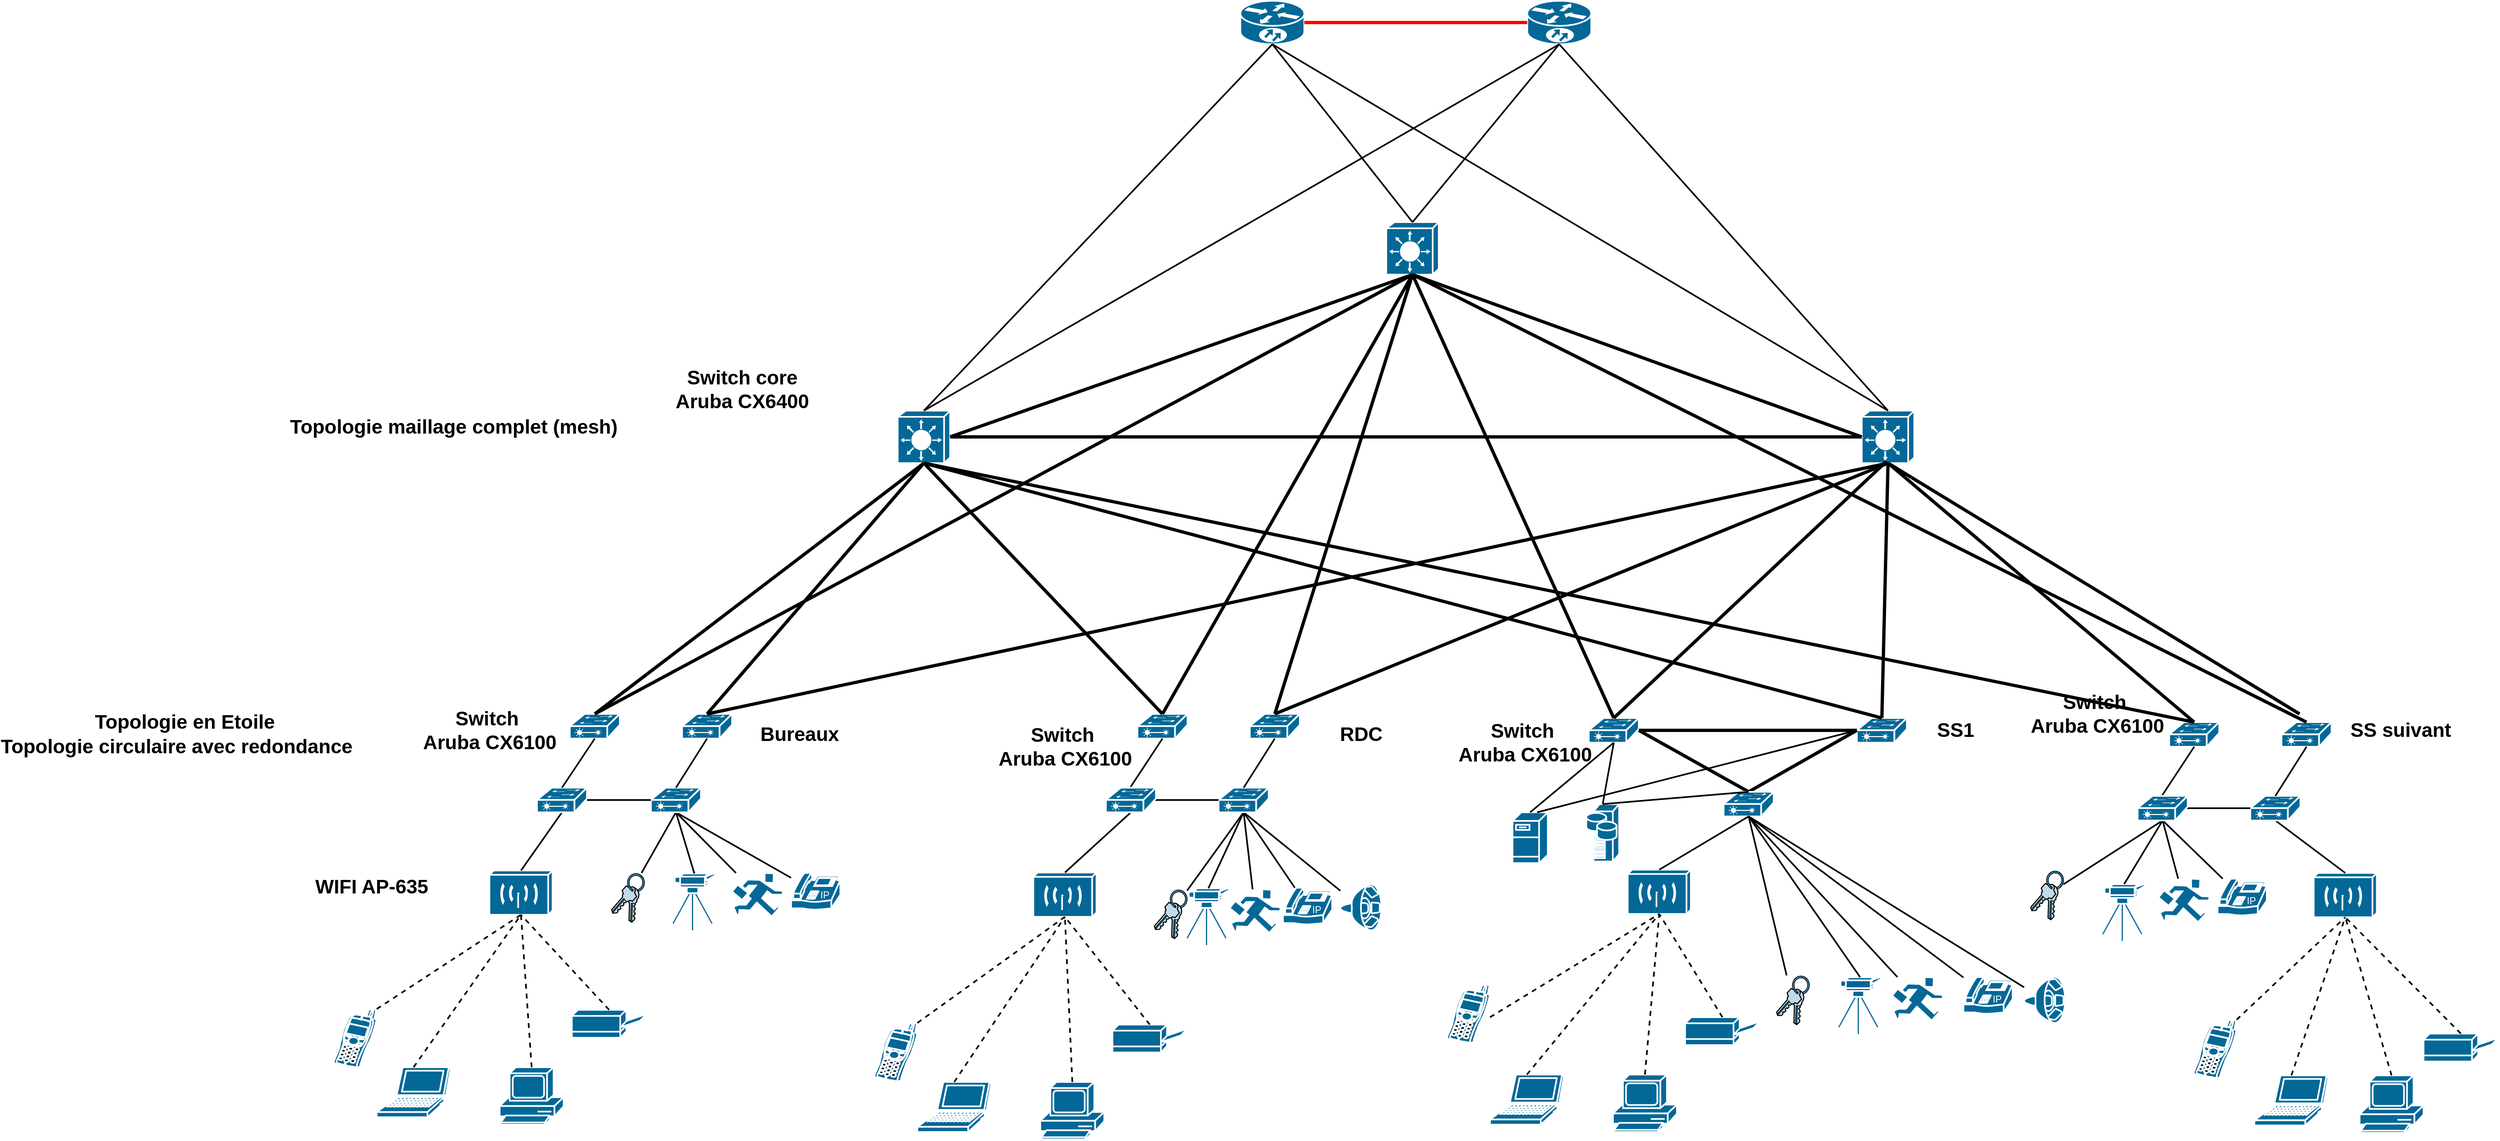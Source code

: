 <mxfile version="25.0.1">
  <diagram id="6a731a19-8d31-9384-78a2-239565b7b9f0" name="Page-1">
    <mxGraphModel dx="5751" dy="3426" grid="1" gridSize="10" guides="1" tooltips="1" connect="1" arrows="1" fold="1" page="1" pageScale="1" pageWidth="827" pageHeight="1169" background="none" math="0" shadow="0">
      <root>
        <mxCell id="0" />
        <mxCell id="1" parent="0" />
        <mxCell id="pil24o_KCS0P44eXvA0W-2595" value="" style="shape=mxgraph.cisco.routers.10700;sketch=0;html=1;pointerEvents=1;dashed=0;fillColor=#036897;strokeColor=#ffffff;strokeWidth=2;verticalLabelPosition=bottom;verticalAlign=top;align=center;outlineConnect=0;" parent="1" vertex="1">
          <mxGeometry x="568" y="-280" width="78" height="53" as="geometry" />
        </mxCell>
        <mxCell id="pil24o_KCS0P44eXvA0W-2596" value="" style="shape=mxgraph.cisco.switches.layer_3_switch;sketch=0;html=1;pointerEvents=1;dashed=0;fillColor=#036897;strokeColor=#ffffff;strokeWidth=2;verticalLabelPosition=bottom;verticalAlign=top;align=center;outlineConnect=0;" parent="1" vertex="1">
          <mxGeometry x="150" y="220" width="64" height="64" as="geometry" />
        </mxCell>
        <mxCell id="pil24o_KCS0P44eXvA0W-2597" value="" style="shape=mxgraph.cisco.switches.layer_3_switch;sketch=0;html=1;pointerEvents=1;dashed=0;fillColor=#036897;strokeColor=#ffffff;strokeWidth=2;verticalLabelPosition=bottom;verticalAlign=top;align=center;outlineConnect=0;" parent="1" vertex="1">
          <mxGeometry x="746" y="-10" width="64" height="64" as="geometry" />
        </mxCell>
        <mxCell id="pil24o_KCS0P44eXvA0W-2598" value="" style="shape=mxgraph.cisco.switches.layer_3_switch;sketch=0;html=1;pointerEvents=1;dashed=0;fillColor=#036897;strokeColor=#ffffff;strokeWidth=2;verticalLabelPosition=bottom;verticalAlign=top;align=center;outlineConnect=0;" parent="1" vertex="1">
          <mxGeometry x="1326" y="220" width="64" height="64" as="geometry" />
        </mxCell>
        <mxCell id="pil24o_KCS0P44eXvA0W-2601" value="" style="shape=mxgraph.cisco.routers.10700;sketch=0;html=1;pointerEvents=1;dashed=0;fillColor=#036897;strokeColor=#ffffff;strokeWidth=2;verticalLabelPosition=bottom;verticalAlign=top;align=center;outlineConnect=0;" parent="1" vertex="1">
          <mxGeometry x="918" y="-280" width="78" height="53" as="geometry" />
        </mxCell>
        <mxCell id="pil24o_KCS0P44eXvA0W-2602" value="" style="endArrow=none;html=1;rounded=0;entryX=0;entryY=0.5;entryDx=0;entryDy=0;entryPerimeter=0;exitX=1;exitY=0.5;exitDx=0;exitDy=0;exitPerimeter=0;strokeColor=#ff0000;strokeWidth=4;" parent="1" source="pil24o_KCS0P44eXvA0W-2595" target="pil24o_KCS0P44eXvA0W-2601" edge="1">
          <mxGeometry width="50" height="50" relative="1" as="geometry">
            <mxPoint x="778" y="440" as="sourcePoint" />
            <mxPoint x="828" y="390" as="targetPoint" />
            <Array as="points" />
          </mxGeometry>
        </mxCell>
        <mxCell id="pil24o_KCS0P44eXvA0W-2621" value="" style="shape=mxgraph.cisco.switches.layer_2_remote_switch;sketch=0;html=1;pointerEvents=1;dashed=0;fillColor=#036897;strokeColor=#ffffff;strokeWidth=2;verticalLabelPosition=bottom;verticalAlign=top;align=center;outlineConnect=0;" parent="1" vertex="1">
          <mxGeometry x="-250" y="590" width="61" height="30" as="geometry" />
        </mxCell>
        <mxCell id="pil24o_KCS0P44eXvA0W-2626" value="" style="shape=mxgraph.cisco.wireless.wireless_transport;sketch=0;html=1;pointerEvents=1;dashed=0;fillColor=#036897;strokeColor=#ffffff;strokeWidth=2;verticalLabelPosition=bottom;verticalAlign=top;align=center;outlineConnect=0;" parent="1" vertex="1">
          <mxGeometry x="-348" y="781" width="77" height="54" as="geometry" />
        </mxCell>
        <mxCell id="pil24o_KCS0P44eXvA0W-2628" value="" style="shape=mxgraph.cisco.computers_and_peripherals.printer;sketch=0;html=1;pointerEvents=1;dashed=0;fillColor=#036897;strokeColor=#ffffff;strokeWidth=2;verticalLabelPosition=bottom;verticalAlign=top;align=center;outlineConnect=0;" parent="1" vertex="1">
          <mxGeometry x="-247.5" y="951" width="91" height="34" as="geometry" />
        </mxCell>
        <mxCell id="pil24o_KCS0P44eXvA0W-2629" value="" style="shape=mxgraph.cisco.computers_and_peripherals.pc;sketch=0;html=1;pointerEvents=1;dashed=0;fillColor=#036897;strokeColor=#ffffff;strokeWidth=2;verticalLabelPosition=bottom;verticalAlign=top;align=center;outlineConnect=0;" parent="1" vertex="1">
          <mxGeometry x="-335.5" y="1021" width="78" height="70" as="geometry" />
        </mxCell>
        <mxCell id="pil24o_KCS0P44eXvA0W-2630" value="" style="shape=mxgraph.cisco.computers_and_peripherals.laptop;sketch=0;html=1;pointerEvents=1;dashed=0;fillColor=#036897;strokeColor=#ffffff;strokeWidth=2;verticalLabelPosition=bottom;verticalAlign=top;align=center;outlineConnect=0;" parent="1" vertex="1">
          <mxGeometry x="-485.5" y="1021" width="90" height="61" as="geometry" />
        </mxCell>
        <mxCell id="pil24o_KCS0P44eXvA0W-2631" value="" style="shape=mxgraph.cisco.computers_and_peripherals.video_camera;sketch=0;html=1;pointerEvents=1;dashed=0;fillColor=#036897;strokeColor=#ffffff;strokeWidth=2;verticalLabelPosition=bottom;verticalAlign=top;align=center;outlineConnect=0;" parent="1" vertex="1">
          <mxGeometry x="-124" y="784" width="52" height="70" as="geometry" />
        </mxCell>
        <mxCell id="pil24o_KCS0P44eXvA0W-2648" value="" style="endArrow=none;html=1;rounded=0;entryX=0.5;entryY=1;entryDx=0;entryDy=0;entryPerimeter=0;exitX=0.5;exitY=0;exitDx=0;exitDy=0;exitPerimeter=0;strokeWidth=2;" parent="1" source="pil24o_KCS0P44eXvA0W-2596" target="pil24o_KCS0P44eXvA0W-2595" edge="1">
          <mxGeometry width="50" height="50" relative="1" as="geometry">
            <mxPoint x="150" y="170.0" as="sourcePoint" />
            <mxPoint x="658" as="targetPoint" />
            <Array as="points" />
          </mxGeometry>
        </mxCell>
        <mxCell id="pil24o_KCS0P44eXvA0W-2649" value="" style="endArrow=none;html=1;rounded=0;entryX=0.5;entryY=1;entryDx=0;entryDy=0;entryPerimeter=0;exitX=0.5;exitY=0;exitDx=0;exitDy=0;exitPerimeter=0;strokeWidth=2;" parent="1" source="pil24o_KCS0P44eXvA0W-2596" target="pil24o_KCS0P44eXvA0W-2601" edge="1">
          <mxGeometry width="50" height="50" relative="1" as="geometry">
            <mxPoint x="150" y="170.0" as="sourcePoint" />
            <mxPoint x="617" y="-217" as="targetPoint" />
            <Array as="points" />
          </mxGeometry>
        </mxCell>
        <mxCell id="pil24o_KCS0P44eXvA0W-2650" value="" style="endArrow=none;html=1;rounded=0;exitX=0.5;exitY=0;exitDx=0;exitDy=0;exitPerimeter=0;entryX=0.5;entryY=1;entryDx=0;entryDy=0;entryPerimeter=0;strokeWidth=2;" parent="1" source="pil24o_KCS0P44eXvA0W-2597" target="pil24o_KCS0P44eXvA0W-2601" edge="1">
          <mxGeometry width="50" height="50" relative="1" as="geometry">
            <mxPoint x="156" y="180" as="sourcePoint" />
            <mxPoint x="958" y="-230" as="targetPoint" />
            <Array as="points" />
          </mxGeometry>
        </mxCell>
        <mxCell id="pil24o_KCS0P44eXvA0W-2652" value="" style="endArrow=none;html=1;rounded=0;exitX=0.5;exitY=0;exitDx=0;exitDy=0;exitPerimeter=0;entryX=0.5;entryY=1;entryDx=0;entryDy=0;entryPerimeter=0;strokeWidth=2;" parent="1" source="pil24o_KCS0P44eXvA0W-2598" target="pil24o_KCS0P44eXvA0W-2601" edge="1">
          <mxGeometry width="50" height="50" relative="1" as="geometry">
            <mxPoint x="590" y="190" as="sourcePoint" />
            <mxPoint x="958" y="-220" as="targetPoint" />
            <Array as="points" />
          </mxGeometry>
        </mxCell>
        <mxCell id="pil24o_KCS0P44eXvA0W-2653" value="" style="endArrow=none;html=1;rounded=0;exitX=0.5;exitY=0;exitDx=0;exitDy=0;exitPerimeter=0;entryX=0.5;entryY=1;entryDx=0;entryDy=0;entryPerimeter=0;strokeWidth=2;" parent="1" source="pil24o_KCS0P44eXvA0W-2598" target="pil24o_KCS0P44eXvA0W-2595" edge="1">
          <mxGeometry width="50" height="50" relative="1" as="geometry">
            <mxPoint x="1000" y="180" as="sourcePoint" />
            <mxPoint x="608" y="-220" as="targetPoint" />
            <Array as="points" />
          </mxGeometry>
        </mxCell>
        <mxCell id="pil24o_KCS0P44eXvA0W-2654" value="" style="endArrow=none;html=1;rounded=0;exitX=0.5;exitY=0;exitDx=0;exitDy=0;exitPerimeter=0;entryX=0.5;entryY=1;entryDx=0;entryDy=0;entryPerimeter=0;strokeWidth=2;" parent="1" source="pil24o_KCS0P44eXvA0W-2597" target="pil24o_KCS0P44eXvA0W-2595" edge="1">
          <mxGeometry width="50" height="50" relative="1" as="geometry">
            <mxPoint x="1010" y="190" as="sourcePoint" />
            <mxPoint x="977" y="-207" as="targetPoint" />
            <Array as="points" />
          </mxGeometry>
        </mxCell>
        <mxCell id="pil24o_KCS0P44eXvA0W-2661" value="" style="endArrow=none;html=1;rounded=0;exitX=0.5;exitY=0;exitDx=0;exitDy=0;exitPerimeter=0;entryX=0.5;entryY=1;entryDx=0;entryDy=0;entryPerimeter=0;strokeWidth=2;" parent="1" source="pil24o_KCS0P44eXvA0W-2626" target="O6iX2pjBHpTCr3E7OH9u-1" edge="1">
          <mxGeometry width="50" height="50" relative="1" as="geometry">
            <mxPoint x="448" y="860" as="sourcePoint" />
            <mxPoint x="498" y="810" as="targetPoint" />
          </mxGeometry>
        </mxCell>
        <mxCell id="pil24o_KCS0P44eXvA0W-2662" value="" style="endArrow=none;html=1;rounded=0;entryX=0.5;entryY=1;entryDx=0;entryDy=0;entryPerimeter=0;exitX=1;exitY=0;exitDx=0;exitDy=0;exitPerimeter=0;dashed=1;strokeWidth=2;" parent="1" source="pil24o_KCS0P44eXvA0W-2664" target="pil24o_KCS0P44eXvA0W-2626" edge="1">
          <mxGeometry width="50" height="50" relative="1" as="geometry">
            <mxPoint x="-536" y="1084.306" as="sourcePoint" />
            <mxPoint x="662" y="760" as="targetPoint" />
          </mxGeometry>
        </mxCell>
        <mxCell id="pil24o_KCS0P44eXvA0W-2663" value="" style="endArrow=none;html=1;rounded=0;entryX=0.5;entryY=1;entryDx=0;entryDy=0;entryPerimeter=0;exitX=0.5;exitY=0;exitDx=0;exitDy=0;exitPerimeter=0;dashed=1;strokeWidth=2;" parent="1" source="pil24o_KCS0P44eXvA0W-2630" target="pil24o_KCS0P44eXvA0W-2626" edge="1">
          <mxGeometry width="50" height="50" relative="1" as="geometry">
            <mxPoint x="-358" y="1050" as="sourcePoint" />
            <mxPoint x="-308" y="1000" as="targetPoint" />
          </mxGeometry>
        </mxCell>
        <mxCell id="pil24o_KCS0P44eXvA0W-2664" value="" style="shape=mxgraph.cisco.modems_and_phones.cell_phone;sketch=0;html=1;pointerEvents=1;dashed=0;fillColor=#036897;strokeColor=#ffffff;strokeWidth=2;verticalLabelPosition=bottom;verticalAlign=top;align=center;outlineConnect=0;" parent="1" vertex="1">
          <mxGeometry x="-539.5" y="950" width="54" height="72" as="geometry" />
        </mxCell>
        <mxCell id="pil24o_KCS0P44eXvA0W-2665" value="" style="endArrow=none;html=1;rounded=0;entryX=0.5;entryY=1;entryDx=0;entryDy=0;entryPerimeter=0;exitX=0.5;exitY=0;exitDx=0;exitDy=0;exitPerimeter=0;dashed=1;strokeWidth=2;" parent="1" source="pil24o_KCS0P44eXvA0W-2629" target="pil24o_KCS0P44eXvA0W-2626" edge="1">
          <mxGeometry width="50" height="50" relative="1" as="geometry">
            <mxPoint x="-433" y="1029" as="sourcePoint" />
            <mxPoint x="-299" y="854" as="targetPoint" />
          </mxGeometry>
        </mxCell>
        <mxCell id="pil24o_KCS0P44eXvA0W-2666" value="" style="endArrow=none;html=1;rounded=0;exitX=0.5;exitY=0;exitDx=0;exitDy=0;exitPerimeter=0;entryX=0.5;entryY=1;entryDx=0;entryDy=0;entryPerimeter=0;dashed=1;strokeWidth=2;" parent="1" source="pil24o_KCS0P44eXvA0W-2628" target="pil24o_KCS0P44eXvA0W-2626" edge="1">
          <mxGeometry width="50" height="50" relative="1" as="geometry">
            <mxPoint x="-423" y="1039" as="sourcePoint" />
            <mxPoint x="-308" y="850" as="targetPoint" />
          </mxGeometry>
        </mxCell>
        <mxCell id="pil24o_KCS0P44eXvA0W-2667" value="" style="endArrow=none;html=1;rounded=0;exitX=0.5;exitY=0.01;exitDx=0;exitDy=0;exitPerimeter=0;entryX=0.5;entryY=1;entryDx=0;entryDy=0;entryPerimeter=0;strokeWidth=2;" parent="1" source="pil24o_KCS0P44eXvA0W-2631" target="O6iX2pjBHpTCr3E7OH9u-4" edge="1">
          <mxGeometry width="50" height="50" relative="1" as="geometry">
            <mxPoint x="-299" y="800" as="sourcePoint" />
            <mxPoint x="-162" y="630" as="targetPoint" />
          </mxGeometry>
        </mxCell>
        <mxCell id="pil24o_KCS0P44eXvA0W-2668" value="" style="shape=mxgraph.cisco.misc.keys;sketch=0;html=1;pointerEvents=1;dashed=0;fillColor=#036897;strokeColor=#ffffff;strokeWidth=2;verticalLabelPosition=bottom;verticalAlign=top;align=center;outlineConnect=0;" parent="1" vertex="1">
          <mxGeometry x="-200" y="784" width="41" height="60" as="geometry" />
        </mxCell>
        <mxCell id="pil24o_KCS0P44eXvA0W-2669" value="" style="shape=mxgraph.cisco.misc.telecommuter_icon;sketch=0;html=1;pointerEvents=1;dashed=0;fillColor=#036897;strokeColor=#ffffff;strokeWidth=2;verticalLabelPosition=bottom;verticalAlign=top;align=center;outlineConnect=0;" parent="1" vertex="1">
          <mxGeometry x="-52" y="784" width="62" height="53" as="geometry" />
        </mxCell>
        <mxCell id="pil24o_KCS0P44eXvA0W-2670" value="" style="endArrow=none;html=1;rounded=0;entryX=0.5;entryY=1;entryDx=0;entryDy=0;entryPerimeter=0;strokeWidth=2;" parent="1" source="pil24o_KCS0P44eXvA0W-2668" target="O6iX2pjBHpTCr3E7OH9u-4" edge="1">
          <mxGeometry width="50" height="50" relative="1" as="geometry">
            <mxPoint x="-299" y="800" as="sourcePoint" />
            <mxPoint x="-152" y="630" as="targetPoint" />
          </mxGeometry>
        </mxCell>
        <mxCell id="pil24o_KCS0P44eXvA0W-2671" value="" style="endArrow=none;html=1;rounded=0;exitX=0.5;exitY=1;exitDx=0;exitDy=0;exitPerimeter=0;strokeWidth=2;" parent="1" source="O6iX2pjBHpTCr3E7OH9u-4" target="pil24o_KCS0P44eXvA0W-2669" edge="1">
          <mxGeometry width="50" height="50" relative="1" as="geometry">
            <mxPoint x="-289" y="810" as="sourcePoint" />
            <mxPoint x="38" y="770" as="targetPoint" />
          </mxGeometry>
        </mxCell>
        <mxCell id="pil24o_KCS0P44eXvA0W-2674" value="" style="endArrow=none;html=1;rounded=0;exitX=1;exitY=0.5;exitDx=0;exitDy=0;exitPerimeter=0;fillColor=#f8cecc;strokeColor=#000000;strokeWidth=4;entryX=0.5;entryY=1;entryDx=0;entryDy=0;entryPerimeter=0;" parent="1" source="pil24o_KCS0P44eXvA0W-2596" target="pil24o_KCS0P44eXvA0W-2597" edge="1">
          <mxGeometry width="50" height="50" relative="1" as="geometry">
            <mxPoint x="-132" y="520" as="sourcePoint" />
            <mxPoint x="604" y="174" as="targetPoint" />
          </mxGeometry>
        </mxCell>
        <mxCell id="pil24o_KCS0P44eXvA0W-2677" value="" style="endArrow=none;html=1;rounded=0;entryX=0.5;entryY=1;entryDx=0;entryDy=0;entryPerimeter=0;exitX=0;exitY=0.5;exitDx=0;exitDy=0;exitPerimeter=0;strokeColor=#000000;strokeWidth=4;" parent="1" source="pil24o_KCS0P44eXvA0W-2598" target="pil24o_KCS0P44eXvA0W-2597" edge="1">
          <mxGeometry width="50" height="50" relative="1" as="geometry">
            <mxPoint x="-102" y="550" as="sourcePoint" />
            <mxPoint x="634" y="204" as="targetPoint" />
          </mxGeometry>
        </mxCell>
        <mxCell id="pil24o_KCS0P44eXvA0W-2723" value="" style="shape=mxgraph.cisco.modems_and_phones.ip_phone;sketch=0;html=1;pointerEvents=1;dashed=0;fillColor=#036897;strokeColor=#ffffff;strokeWidth=2;verticalLabelPosition=bottom;verticalAlign=top;align=center;outlineConnect=0;" parent="1" vertex="1">
          <mxGeometry x="20" y="784" width="60" height="46" as="geometry" />
        </mxCell>
        <mxCell id="pil24o_KCS0P44eXvA0W-2724" value="" style="endArrow=none;html=1;rounded=0;entryX=0.5;entryY=1;entryDx=0;entryDy=0;entryPerimeter=0;strokeWidth=2;" parent="1" source="pil24o_KCS0P44eXvA0W-2723" target="O6iX2pjBHpTCr3E7OH9u-4" edge="1">
          <mxGeometry width="50" height="50" relative="1" as="geometry">
            <mxPoint x="-165" y="794" as="sourcePoint" />
            <mxPoint x="-144" y="640" as="targetPoint" />
          </mxGeometry>
        </mxCell>
        <mxCell id="pil24o_KCS0P44eXvA0W-2727" value="" style="shape=mxgraph.cisco.wireless.wireless_transport;sketch=0;html=1;pointerEvents=1;dashed=0;fillColor=#036897;strokeColor=#ffffff;strokeWidth=2;verticalLabelPosition=bottom;verticalAlign=top;align=center;outlineConnect=0;" parent="1" vertex="1">
          <mxGeometry x="315.5" y="783.5" width="77" height="54" as="geometry" />
        </mxCell>
        <mxCell id="pil24o_KCS0P44eXvA0W-2728" value="" style="shape=mxgraph.cisco.computers_and_peripherals.printer;sketch=0;html=1;pointerEvents=1;dashed=0;fillColor=#036897;strokeColor=#ffffff;strokeWidth=2;verticalLabelPosition=bottom;verticalAlign=top;align=center;outlineConnect=0;" parent="1" vertex="1">
          <mxGeometry x="412" y="969" width="91" height="34" as="geometry" />
        </mxCell>
        <mxCell id="pil24o_KCS0P44eXvA0W-2729" value="" style="shape=mxgraph.cisco.computers_and_peripherals.pc;sketch=0;html=1;pointerEvents=1;dashed=0;fillColor=#036897;strokeColor=#ffffff;strokeWidth=2;verticalLabelPosition=bottom;verticalAlign=top;align=center;outlineConnect=0;" parent="1" vertex="1">
          <mxGeometry x="324" y="1039" width="78" height="70" as="geometry" />
        </mxCell>
        <mxCell id="pil24o_KCS0P44eXvA0W-2730" value="" style="shape=mxgraph.cisco.computers_and_peripherals.laptop;sketch=0;html=1;pointerEvents=1;dashed=0;fillColor=#036897;strokeColor=#ffffff;strokeWidth=2;verticalLabelPosition=bottom;verticalAlign=top;align=center;outlineConnect=0;" parent="1" vertex="1">
          <mxGeometry x="174" y="1039" width="90" height="61" as="geometry" />
        </mxCell>
        <mxCell id="pil24o_KCS0P44eXvA0W-2731" value="" style="shape=mxgraph.cisco.computers_and_peripherals.video_camera;sketch=0;html=1;pointerEvents=1;dashed=0;fillColor=#036897;strokeColor=#ffffff;strokeWidth=2;verticalLabelPosition=bottom;verticalAlign=top;align=center;outlineConnect=0;" parent="1" vertex="1">
          <mxGeometry x="503" y="802" width="52" height="70" as="geometry" />
        </mxCell>
        <mxCell id="pil24o_KCS0P44eXvA0W-2732" value="" style="endArrow=none;html=1;rounded=0;exitX=0.5;exitY=0;exitDx=0;exitDy=0;exitPerimeter=0;entryX=0.5;entryY=1;entryDx=0;entryDy=0;entryPerimeter=0;strokeWidth=2;" parent="1" source="pil24o_KCS0P44eXvA0W-2727" target="O6iX2pjBHpTCr3E7OH9u-17" edge="1">
          <mxGeometry width="50" height="50" relative="1" as="geometry">
            <mxPoint x="1110" y="880" as="sourcePoint" />
            <mxPoint x="520.5" y="650" as="targetPoint" />
          </mxGeometry>
        </mxCell>
        <mxCell id="pil24o_KCS0P44eXvA0W-2733" value="" style="endArrow=none;html=1;rounded=0;entryX=0.5;entryY=1;entryDx=0;entryDy=0;entryPerimeter=0;exitX=1;exitY=0;exitDx=0;exitDy=0;exitPerimeter=0;dashed=1;strokeWidth=2;" parent="1" source="pil24o_KCS0P44eXvA0W-2735" target="pil24o_KCS0P44eXvA0W-2727" edge="1">
          <mxGeometry width="50" height="50" relative="1" as="geometry">
            <mxPoint x="126" y="1104.306" as="sourcePoint" />
            <mxPoint x="1324" y="780" as="targetPoint" />
          </mxGeometry>
        </mxCell>
        <mxCell id="pil24o_KCS0P44eXvA0W-2734" value="" style="endArrow=none;html=1;rounded=0;entryX=0.5;entryY=1;entryDx=0;entryDy=0;entryPerimeter=0;exitX=0.5;exitY=0;exitDx=0;exitDy=0;exitPerimeter=0;dashed=1;strokeWidth=2;" parent="1" source="pil24o_KCS0P44eXvA0W-2730" target="pil24o_KCS0P44eXvA0W-2727" edge="1">
          <mxGeometry width="50" height="50" relative="1" as="geometry">
            <mxPoint x="304" y="1070" as="sourcePoint" />
            <mxPoint x="354" y="1020" as="targetPoint" />
          </mxGeometry>
        </mxCell>
        <mxCell id="pil24o_KCS0P44eXvA0W-2735" value="" style="shape=mxgraph.cisco.modems_and_phones.cell_phone;sketch=0;html=1;pointerEvents=1;dashed=0;fillColor=#036897;strokeColor=#ffffff;strokeWidth=2;verticalLabelPosition=bottom;verticalAlign=top;align=center;outlineConnect=0;" parent="1" vertex="1">
          <mxGeometry x="120" y="967" width="54" height="72" as="geometry" />
        </mxCell>
        <mxCell id="pil24o_KCS0P44eXvA0W-2736" value="" style="endArrow=none;html=1;rounded=0;entryX=0.5;entryY=1;entryDx=0;entryDy=0;entryPerimeter=0;exitX=0.5;exitY=0;exitDx=0;exitDy=0;exitPerimeter=0;dashed=1;strokeWidth=2;" parent="1" source="pil24o_KCS0P44eXvA0W-2729" target="pil24o_KCS0P44eXvA0W-2727" edge="1">
          <mxGeometry width="50" height="50" relative="1" as="geometry">
            <mxPoint x="229" y="1049" as="sourcePoint" />
            <mxPoint x="363" y="874" as="targetPoint" />
          </mxGeometry>
        </mxCell>
        <mxCell id="pil24o_KCS0P44eXvA0W-2737" value="" style="endArrow=none;html=1;rounded=0;exitX=0.5;exitY=0;exitDx=0;exitDy=0;exitPerimeter=0;entryX=0.5;entryY=1;entryDx=0;entryDy=0;entryPerimeter=0;dashed=1;strokeWidth=2;" parent="1" source="pil24o_KCS0P44eXvA0W-2728" target="pil24o_KCS0P44eXvA0W-2727" edge="1">
          <mxGeometry width="50" height="50" relative="1" as="geometry">
            <mxPoint x="239" y="1059" as="sourcePoint" />
            <mxPoint x="354" y="870" as="targetPoint" />
          </mxGeometry>
        </mxCell>
        <mxCell id="pil24o_KCS0P44eXvA0W-2738" value="" style="endArrow=none;html=1;rounded=0;exitX=0.5;exitY=0.01;exitDx=0;exitDy=0;exitPerimeter=0;entryX=0.5;entryY=1;entryDx=0;entryDy=0;entryPerimeter=0;strokeWidth=2;" parent="1" source="pil24o_KCS0P44eXvA0W-2731" target="O6iX2pjBHpTCr3E7OH9u-13" edge="1">
          <mxGeometry width="50" height="50" relative="1" as="geometry">
            <mxPoint x="363" y="820" as="sourcePoint" />
            <mxPoint x="520.5" y="650" as="targetPoint" />
          </mxGeometry>
        </mxCell>
        <mxCell id="pil24o_KCS0P44eXvA0W-2739" value="" style="shape=mxgraph.cisco.misc.keys;sketch=0;html=1;pointerEvents=1;dashed=0;fillColor=#036897;strokeColor=#ffffff;strokeWidth=2;verticalLabelPosition=bottom;verticalAlign=top;align=center;outlineConnect=0;" parent="1" vertex="1">
          <mxGeometry x="462" y="804" width="41" height="60" as="geometry" />
        </mxCell>
        <mxCell id="pil24o_KCS0P44eXvA0W-2740" value="" style="shape=mxgraph.cisco.misc.telecommuter_icon;sketch=0;html=1;pointerEvents=1;dashed=0;fillColor=#036897;strokeColor=#ffffff;strokeWidth=2;verticalLabelPosition=bottom;verticalAlign=top;align=center;outlineConnect=0;" parent="1" vertex="1">
          <mxGeometry x="555" y="804" width="62" height="53" as="geometry" />
        </mxCell>
        <mxCell id="pil24o_KCS0P44eXvA0W-2741" value="" style="endArrow=none;html=1;rounded=0;strokeWidth=2;entryX=0.5;entryY=1;entryDx=0;entryDy=0;entryPerimeter=0;" parent="1" source="pil24o_KCS0P44eXvA0W-2739" target="O6iX2pjBHpTCr3E7OH9u-13" edge="1">
          <mxGeometry width="50" height="50" relative="1" as="geometry">
            <mxPoint x="363" y="820" as="sourcePoint" />
            <mxPoint x="521" y="650" as="targetPoint" />
          </mxGeometry>
        </mxCell>
        <mxCell id="pil24o_KCS0P44eXvA0W-2742" value="" style="endArrow=none;html=1;rounded=0;exitX=0.5;exitY=1;exitDx=0;exitDy=0;exitPerimeter=0;strokeWidth=2;" parent="1" source="O6iX2pjBHpTCr3E7OH9u-13" target="pil24o_KCS0P44eXvA0W-2740" edge="1">
          <mxGeometry width="50" height="50" relative="1" as="geometry">
            <mxPoint x="520.5" y="650" as="sourcePoint" />
            <mxPoint x="700" y="790" as="targetPoint" />
          </mxGeometry>
        </mxCell>
        <mxCell id="pil24o_KCS0P44eXvA0W-2743" value="" style="shape=mxgraph.cisco.modems_and_phones.ip_phone;sketch=0;html=1;pointerEvents=1;dashed=0;fillColor=#036897;strokeColor=#ffffff;strokeWidth=2;verticalLabelPosition=bottom;verticalAlign=top;align=center;outlineConnect=0;" parent="1" vertex="1">
          <mxGeometry x="620" y="802" width="60" height="46" as="geometry" />
        </mxCell>
        <mxCell id="pil24o_KCS0P44eXvA0W-2744" value="" style="endArrow=none;html=1;rounded=0;strokeWidth=2;entryX=0.5;entryY=1;entryDx=0;entryDy=0;entryPerimeter=0;" parent="1" source="pil24o_KCS0P44eXvA0W-2743" target="O6iX2pjBHpTCr3E7OH9u-13" edge="1">
          <mxGeometry width="50" height="50" relative="1" as="geometry">
            <mxPoint x="497" y="814" as="sourcePoint" />
            <mxPoint x="520.5" y="650" as="targetPoint" />
          </mxGeometry>
        </mxCell>
        <mxCell id="pil24o_KCS0P44eXvA0W-2745" value="" style="shape=mxgraph.cisco.computers_and_peripherals.speaker;sketch=0;html=1;pointerEvents=1;dashed=0;fillColor=#036897;strokeColor=#ffffff;strokeWidth=2;verticalLabelPosition=bottom;verticalAlign=top;align=center;outlineConnect=0;" parent="1" vertex="1">
          <mxGeometry x="690" y="798" width="50" height="56" as="geometry" />
        </mxCell>
        <mxCell id="pil24o_KCS0P44eXvA0W-2746" value="" style="endArrow=none;html=1;rounded=0;strokeWidth=2;entryX=0.5;entryY=1;entryDx=0;entryDy=0;entryPerimeter=0;" parent="1" source="pil24o_KCS0P44eXvA0W-2745" target="O6iX2pjBHpTCr3E7OH9u-13" edge="1">
          <mxGeometry width="50" height="50" relative="1" as="geometry">
            <mxPoint x="733" y="804" as="sourcePoint" />
            <mxPoint x="520.5" y="650" as="targetPoint" />
          </mxGeometry>
        </mxCell>
        <mxCell id="pil24o_KCS0P44eXvA0W-2748" value="" style="shape=mxgraph.cisco.switches.layer_2_remote_switch;sketch=0;html=1;pointerEvents=1;dashed=0;fillColor=#036897;strokeColor=#ffffff;strokeWidth=2;verticalLabelPosition=bottom;verticalAlign=top;align=center;outlineConnect=0;" parent="1" vertex="1">
          <mxGeometry x="1320" y="595" width="61" height="30" as="geometry" />
        </mxCell>
        <mxCell id="pil24o_KCS0P44eXvA0W-2749" value="" style="shape=mxgraph.cisco.switches.layer_2_remote_switch;sketch=0;html=1;pointerEvents=1;dashed=0;fillColor=#036897;strokeColor=#ffffff;strokeWidth=2;verticalLabelPosition=bottom;verticalAlign=top;align=center;outlineConnect=0;" parent="1" vertex="1">
          <mxGeometry x="993" y="595" width="61" height="30" as="geometry" />
        </mxCell>
        <mxCell id="pil24o_KCS0P44eXvA0W-2750" value="" style="endArrow=none;html=1;rounded=0;exitX=0;exitY=0.5;exitDx=0;exitDy=0;exitPerimeter=0;strokeWidth=4;entryX=0.5;entryY=0;entryDx=0;entryDy=0;entryPerimeter=0;strokeColor=#000000;" parent="1" source="pil24o_KCS0P44eXvA0W-2748" target="DsJsy1tCjgdoMzItnm2Z-25" edge="1">
          <mxGeometry width="50" height="50" relative="1" as="geometry">
            <mxPoint x="541" y="605" as="sourcePoint" />
            <mxPoint x="1190.5" y="675" as="targetPoint" />
          </mxGeometry>
        </mxCell>
        <mxCell id="pil24o_KCS0P44eXvA0W-2752" value="" style="endArrow=none;html=1;rounded=0;exitX=1;exitY=0.5;exitDx=0;exitDy=0;exitPerimeter=0;entryX=0.5;entryY=0;entryDx=0;entryDy=0;entryPerimeter=0;strokeWidth=4;strokeColor=#000000;" parent="1" source="pil24o_KCS0P44eXvA0W-2749" target="DsJsy1tCjgdoMzItnm2Z-25" edge="1">
          <mxGeometry width="50" height="50" relative="1" as="geometry">
            <mxPoint x="561" y="625" as="sourcePoint" />
            <mxPoint x="1190.5" y="675" as="targetPoint" />
          </mxGeometry>
        </mxCell>
        <mxCell id="pil24o_KCS0P44eXvA0W-2759" value="RDC" style="text;strokeColor=none;fillColor=none;html=1;fontSize=24;fontStyle=1;verticalAlign=middle;align=center;" parent="1" vertex="1">
          <mxGeometry x="665" y="595" width="100" height="40" as="geometry" />
        </mxCell>
        <mxCell id="pil24o_KCS0P44eXvA0W-2760" value="Bureaux" style="text;strokeColor=none;fillColor=none;html=1;fontSize=24;fontStyle=1;verticalAlign=middle;align=center;" parent="1" vertex="1">
          <mxGeometry x="-20" y="595" width="100" height="40" as="geometry" />
        </mxCell>
        <mxCell id="pil24o_KCS0P44eXvA0W-2761" value="SS1" style="text;strokeColor=none;fillColor=none;html=1;fontSize=24;fontStyle=1;verticalAlign=middle;align=center;" parent="1" vertex="1">
          <mxGeometry x="1390" y="590" width="100" height="40" as="geometry" />
        </mxCell>
        <mxCell id="pil24o_KCS0P44eXvA0W-2762" value="Switch core&lt;div&gt;Aruba CX6400&lt;/div&gt;" style="text;strokeColor=none;fillColor=none;html=1;fontSize=24;fontStyle=1;verticalAlign=middle;align=center;" parent="1" vertex="1">
          <mxGeometry x="-90" y="174" width="100" height="40" as="geometry" />
        </mxCell>
        <mxCell id="DsJsy1tCjgdoMzItnm2Z-2" value="Switch&amp;nbsp;&lt;div&gt;Aruba CX6100&lt;/div&gt;" style="text;strokeColor=none;fillColor=none;html=1;fontSize=24;fontStyle=1;verticalAlign=middle;align=center;" parent="1" vertex="1">
          <mxGeometry x="-398" y="590" width="100" height="40" as="geometry" />
        </mxCell>
        <mxCell id="DsJsy1tCjgdoMzItnm2Z-3" value="Switch&amp;nbsp;&lt;div&gt;Aruba CX6100&lt;/div&gt;" style="text;strokeColor=none;fillColor=none;html=1;fontSize=24;fontStyle=1;verticalAlign=middle;align=center;" parent="1" vertex="1">
          <mxGeometry x="304" y="610" width="100" height="40" as="geometry" />
        </mxCell>
        <mxCell id="DsJsy1tCjgdoMzItnm2Z-5" value="Switch&amp;nbsp;&lt;div&gt;Aruba CX6100&lt;/div&gt;" style="text;strokeColor=none;fillColor=none;html=1;fontSize=24;fontStyle=1;verticalAlign=middle;align=center;" parent="1" vertex="1">
          <mxGeometry x="864.5" y="605" width="100" height="40" as="geometry" />
        </mxCell>
        <mxCell id="DsJsy1tCjgdoMzItnm2Z-6" value="" style="shape=mxgraph.cisco.servers.fileserver;sketch=0;html=1;pointerEvents=1;dashed=0;fillColor=#036897;strokeColor=#ffffff;strokeWidth=2;verticalLabelPosition=bottom;verticalAlign=top;align=center;outlineConnect=0;" parent="1" vertex="1">
          <mxGeometry x="900" y="710" width="43" height="62" as="geometry" />
        </mxCell>
        <mxCell id="DsJsy1tCjgdoMzItnm2Z-7" value="" style="shape=mxgraph.cisco.servers.storage_server;sketch=0;html=1;pointerEvents=1;dashed=0;fillColor=#036897;strokeColor=#ffffff;strokeWidth=2;verticalLabelPosition=bottom;verticalAlign=top;align=center;outlineConnect=0;" parent="1" vertex="1">
          <mxGeometry x="990" y="700" width="40" height="70" as="geometry" />
        </mxCell>
        <mxCell id="DsJsy1tCjgdoMzItnm2Z-22" value="" style="endArrow=none;html=1;rounded=0;exitX=0.5;exitY=1;exitDx=0;exitDy=0;exitPerimeter=0;entryX=0.5;entryY=0;entryDx=0;entryDy=0;entryPerimeter=0;strokeWidth=2;" parent="1" source="pil24o_KCS0P44eXvA0W-2749" target="DsJsy1tCjgdoMzItnm2Z-7" edge="1">
          <mxGeometry width="50" height="50" relative="1" as="geometry">
            <mxPoint x="1031" y="635" as="sourcePoint" />
            <mxPoint x="990" y="675" as="targetPoint" />
          </mxGeometry>
        </mxCell>
        <mxCell id="DsJsy1tCjgdoMzItnm2Z-23" value="" style="endArrow=none;html=1;rounded=0;exitX=0.5;exitY=1;exitDx=0;exitDy=0;exitPerimeter=0;entryX=0.5;entryY=0;entryDx=0;entryDy=0;entryPerimeter=0;strokeWidth=2;" parent="1" source="pil24o_KCS0P44eXvA0W-2749" target="DsJsy1tCjgdoMzItnm2Z-6" edge="1">
          <mxGeometry width="50" height="50" relative="1" as="geometry">
            <mxPoint x="1061" y="670" as="sourcePoint" />
            <mxPoint x="1042" y="505" as="targetPoint" />
          </mxGeometry>
        </mxCell>
        <mxCell id="DsJsy1tCjgdoMzItnm2Z-25" value="" style="shape=mxgraph.cisco.switches.layer_2_remote_switch;sketch=0;html=1;pointerEvents=1;dashed=0;fillColor=#036897;strokeColor=#ffffff;strokeWidth=2;verticalLabelPosition=bottom;verticalAlign=top;align=center;outlineConnect=0;" parent="1" vertex="1">
          <mxGeometry x="1157.5" y="685" width="61" height="30" as="geometry" />
        </mxCell>
        <mxCell id="DsJsy1tCjgdoMzItnm2Z-26" value="" style="shape=mxgraph.cisco.wireless.wireless_transport;sketch=0;html=1;pointerEvents=1;dashed=0;fillColor=#036897;strokeColor=#ffffff;strokeWidth=2;verticalLabelPosition=bottom;verticalAlign=top;align=center;outlineConnect=0;" parent="1" vertex="1">
          <mxGeometry x="1040.5" y="780" width="77" height="54" as="geometry" />
        </mxCell>
        <mxCell id="DsJsy1tCjgdoMzItnm2Z-27" value="" style="shape=mxgraph.cisco.computers_and_peripherals.printer;sketch=0;html=1;pointerEvents=1;dashed=0;fillColor=#036897;strokeColor=#ffffff;strokeWidth=2;verticalLabelPosition=bottom;verticalAlign=top;align=center;outlineConnect=0;" parent="1" vertex="1">
          <mxGeometry x="1110.5" y="960" width="91" height="34" as="geometry" />
        </mxCell>
        <mxCell id="DsJsy1tCjgdoMzItnm2Z-28" value="" style="shape=mxgraph.cisco.computers_and_peripherals.pc;sketch=0;html=1;pointerEvents=1;dashed=0;fillColor=#036897;strokeColor=#ffffff;strokeWidth=2;verticalLabelPosition=bottom;verticalAlign=top;align=center;outlineConnect=0;" parent="1" vertex="1">
          <mxGeometry x="1022.5" y="1030" width="78" height="70" as="geometry" />
        </mxCell>
        <mxCell id="DsJsy1tCjgdoMzItnm2Z-29" value="" style="shape=mxgraph.cisco.computers_and_peripherals.laptop;sketch=0;html=1;pointerEvents=1;dashed=0;fillColor=#036897;strokeColor=#ffffff;strokeWidth=2;verticalLabelPosition=bottom;verticalAlign=top;align=center;outlineConnect=0;" parent="1" vertex="1">
          <mxGeometry x="872.5" y="1030" width="90" height="61" as="geometry" />
        </mxCell>
        <mxCell id="DsJsy1tCjgdoMzItnm2Z-30" value="" style="shape=mxgraph.cisco.computers_and_peripherals.video_camera;sketch=0;html=1;pointerEvents=1;dashed=0;fillColor=#036897;strokeColor=#ffffff;strokeWidth=2;verticalLabelPosition=bottom;verticalAlign=top;align=center;outlineConnect=0;" parent="1" vertex="1">
          <mxGeometry x="1298" y="910.5" width="52" height="70" as="geometry" />
        </mxCell>
        <mxCell id="DsJsy1tCjgdoMzItnm2Z-31" value="" style="endArrow=none;html=1;rounded=0;exitX=0.5;exitY=0;exitDx=0;exitDy=0;exitPerimeter=0;entryX=0.5;entryY=1;entryDx=0;entryDy=0;entryPerimeter=0;strokeWidth=2;" parent="1" source="DsJsy1tCjgdoMzItnm2Z-26" target="DsJsy1tCjgdoMzItnm2Z-25" edge="1">
          <mxGeometry width="50" height="50" relative="1" as="geometry">
            <mxPoint x="2023.5" y="1117" as="sourcePoint" />
            <mxPoint x="2073.5" y="1067" as="targetPoint" />
          </mxGeometry>
        </mxCell>
        <mxCell id="DsJsy1tCjgdoMzItnm2Z-32" value="" style="endArrow=none;html=1;rounded=0;entryX=0.5;entryY=1;entryDx=0;entryDy=0;entryPerimeter=0;dashed=1;strokeWidth=2;exitX=1;exitY=0;exitDx=0;exitDy=0;exitPerimeter=0;" parent="1" target="DsJsy1tCjgdoMzItnm2Z-26" edge="1">
          <mxGeometry width="50" height="50" relative="1" as="geometry">
            <mxPoint x="872.5" y="960" as="sourcePoint" />
            <mxPoint x="2184" y="880.5" as="targetPoint" />
          </mxGeometry>
        </mxCell>
        <mxCell id="DsJsy1tCjgdoMzItnm2Z-33" value="" style="endArrow=none;html=1;rounded=0;entryX=0.5;entryY=1;entryDx=0;entryDy=0;entryPerimeter=0;exitX=0.5;exitY=0;exitDx=0;exitDy=0;exitPerimeter=0;dashed=1;strokeWidth=2;" parent="1" source="DsJsy1tCjgdoMzItnm2Z-29" target="DsJsy1tCjgdoMzItnm2Z-26" edge="1">
          <mxGeometry width="50" height="50" relative="1" as="geometry">
            <mxPoint x="1164" y="1170.5" as="sourcePoint" />
            <mxPoint x="1214" y="1120.5" as="targetPoint" />
          </mxGeometry>
        </mxCell>
        <mxCell id="DsJsy1tCjgdoMzItnm2Z-34" value="" style="endArrow=none;html=1;rounded=0;entryX=0.5;entryY=1;entryDx=0;entryDy=0;entryPerimeter=0;exitX=0.5;exitY=0;exitDx=0;exitDy=0;exitPerimeter=0;dashed=1;strokeWidth=2;" parent="1" source="DsJsy1tCjgdoMzItnm2Z-28" target="DsJsy1tCjgdoMzItnm2Z-26" edge="1">
          <mxGeometry width="50" height="50" relative="1" as="geometry">
            <mxPoint x="1089" y="1149.5" as="sourcePoint" />
            <mxPoint x="1223" y="974.5" as="targetPoint" />
          </mxGeometry>
        </mxCell>
        <mxCell id="DsJsy1tCjgdoMzItnm2Z-35" value="" style="endArrow=none;html=1;rounded=0;exitX=0.5;exitY=0;exitDx=0;exitDy=0;exitPerimeter=0;entryX=0.5;entryY=1;entryDx=0;entryDy=0;entryPerimeter=0;dashed=1;strokeWidth=2;" parent="1" source="DsJsy1tCjgdoMzItnm2Z-27" target="DsJsy1tCjgdoMzItnm2Z-26" edge="1">
          <mxGeometry width="50" height="50" relative="1" as="geometry">
            <mxPoint x="1099" y="1159.5" as="sourcePoint" />
            <mxPoint x="1214" y="970.5" as="targetPoint" />
          </mxGeometry>
        </mxCell>
        <mxCell id="DsJsy1tCjgdoMzItnm2Z-36" value="" style="endArrow=none;html=1;rounded=0;exitX=0.5;exitY=0.01;exitDx=0;exitDy=0;exitPerimeter=0;entryX=0.5;entryY=1;entryDx=0;entryDy=0;entryPerimeter=0;strokeWidth=2;" parent="1" source="DsJsy1tCjgdoMzItnm2Z-30" target="DsJsy1tCjgdoMzItnm2Z-25" edge="1">
          <mxGeometry width="50" height="50" relative="1" as="geometry">
            <mxPoint x="1276.5" y="1057" as="sourcePoint" />
            <mxPoint x="1413.5" y="887" as="targetPoint" />
          </mxGeometry>
        </mxCell>
        <mxCell id="DsJsy1tCjgdoMzItnm2Z-37" value="" style="shape=mxgraph.cisco.misc.keys;sketch=0;html=1;pointerEvents=1;dashed=0;fillColor=#036897;strokeColor=#ffffff;strokeWidth=2;verticalLabelPosition=bottom;verticalAlign=top;align=center;outlineConnect=0;" parent="1" vertex="1">
          <mxGeometry x="1221" y="909" width="41" height="60" as="geometry" />
        </mxCell>
        <mxCell id="DsJsy1tCjgdoMzItnm2Z-38" value="" style="shape=mxgraph.cisco.misc.telecommuter_icon;sketch=0;html=1;pointerEvents=1;dashed=0;fillColor=#036897;strokeColor=#ffffff;strokeWidth=2;verticalLabelPosition=bottom;verticalAlign=top;align=center;outlineConnect=0;" parent="1" vertex="1">
          <mxGeometry x="1363" y="911" width="62" height="53" as="geometry" />
        </mxCell>
        <mxCell id="DsJsy1tCjgdoMzItnm2Z-39" value="" style="endArrow=none;html=1;rounded=0;entryX=0.5;entryY=1;entryDx=0;entryDy=0;entryPerimeter=0;strokeWidth=2;" parent="1" source="DsJsy1tCjgdoMzItnm2Z-37" target="DsJsy1tCjgdoMzItnm2Z-25" edge="1">
          <mxGeometry width="50" height="50" relative="1" as="geometry">
            <mxPoint x="1276.5" y="1057" as="sourcePoint" />
            <mxPoint x="1423.5" y="887" as="targetPoint" />
          </mxGeometry>
        </mxCell>
        <mxCell id="DsJsy1tCjgdoMzItnm2Z-40" value="" style="endArrow=none;html=1;rounded=0;exitX=0.5;exitY=1;exitDx=0;exitDy=0;exitPerimeter=0;strokeWidth=2;" parent="1" source="DsJsy1tCjgdoMzItnm2Z-25" target="DsJsy1tCjgdoMzItnm2Z-38" edge="1">
          <mxGeometry width="50" height="50" relative="1" as="geometry">
            <mxPoint x="1286.5" y="1067" as="sourcePoint" />
            <mxPoint x="1613.5" y="1027" as="targetPoint" />
          </mxGeometry>
        </mxCell>
        <mxCell id="DsJsy1tCjgdoMzItnm2Z-41" value="" style="shape=mxgraph.cisco.modems_and_phones.ip_phone;sketch=0;html=1;pointerEvents=1;dashed=0;fillColor=#036897;strokeColor=#ffffff;strokeWidth=2;verticalLabelPosition=bottom;verticalAlign=top;align=center;outlineConnect=0;" parent="1" vertex="1">
          <mxGeometry x="1450" y="911" width="60" height="46" as="geometry" />
        </mxCell>
        <mxCell id="DsJsy1tCjgdoMzItnm2Z-42" value="" style="endArrow=none;html=1;rounded=0;strokeWidth=2;entryX=0.5;entryY=1;entryDx=0;entryDy=0;entryPerimeter=0;" parent="1" source="DsJsy1tCjgdoMzItnm2Z-41" target="DsJsy1tCjgdoMzItnm2Z-25" edge="1">
          <mxGeometry width="50" height="50" relative="1" as="geometry">
            <mxPoint x="1410.5" y="1051" as="sourcePoint" />
            <mxPoint x="1421.5" y="887" as="targetPoint" />
          </mxGeometry>
        </mxCell>
        <mxCell id="DsJsy1tCjgdoMzItnm2Z-43" value="" style="shape=mxgraph.cisco.computers_and_peripherals.speaker;sketch=0;html=1;pointerEvents=1;dashed=0;fillColor=#036897;strokeColor=#ffffff;strokeWidth=2;verticalLabelPosition=bottom;verticalAlign=top;align=center;outlineConnect=0;" parent="1" vertex="1">
          <mxGeometry x="1524" y="911" width="50" height="56" as="geometry" />
        </mxCell>
        <mxCell id="DsJsy1tCjgdoMzItnm2Z-44" value="" style="endArrow=none;html=1;rounded=0;strokeWidth=2;entryX=0.5;entryY=1;entryDx=0;entryDy=0;entryPerimeter=0;" parent="1" source="DsJsy1tCjgdoMzItnm2Z-43" target="DsJsy1tCjgdoMzItnm2Z-25" edge="1">
          <mxGeometry width="50" height="50" relative="1" as="geometry">
            <mxPoint x="1646.5" y="1041" as="sourcePoint" />
            <mxPoint x="1433.5" y="897" as="targetPoint" />
          </mxGeometry>
        </mxCell>
        <mxCell id="DsJsy1tCjgdoMzItnm2Z-47" value="" style="shape=mxgraph.cisco.modems_and_phones.cell_phone;sketch=0;html=1;pointerEvents=1;dashed=0;fillColor=#036897;strokeColor=#ffffff;strokeWidth=2;verticalLabelPosition=bottom;verticalAlign=top;align=center;outlineConnect=0;" parent="1" vertex="1">
          <mxGeometry x="818.5" y="920" width="54" height="72" as="geometry" />
        </mxCell>
        <mxCell id="DsJsy1tCjgdoMzItnm2Z-50" value="" style="shape=mxgraph.cisco.wireless.wireless_transport;sketch=0;html=1;pointerEvents=1;dashed=0;fillColor=#036897;strokeColor=#ffffff;strokeWidth=2;verticalLabelPosition=bottom;verticalAlign=top;align=center;outlineConnect=0;" parent="1" vertex="1">
          <mxGeometry x="1877.25" y="784" width="77" height="54" as="geometry" />
        </mxCell>
        <mxCell id="DsJsy1tCjgdoMzItnm2Z-51" value="" style="shape=mxgraph.cisco.computers_and_peripherals.printer;sketch=0;html=1;pointerEvents=1;dashed=0;fillColor=#036897;strokeColor=#ffffff;strokeWidth=2;verticalLabelPosition=bottom;verticalAlign=top;align=center;outlineConnect=0;" parent="1" vertex="1">
          <mxGeometry x="2011.25" y="980" width="91" height="34" as="geometry" />
        </mxCell>
        <mxCell id="DsJsy1tCjgdoMzItnm2Z-52" value="" style="shape=mxgraph.cisco.computers_and_peripherals.pc;sketch=0;html=1;pointerEvents=1;dashed=0;fillColor=#036897;strokeColor=#ffffff;strokeWidth=2;verticalLabelPosition=bottom;verticalAlign=top;align=center;outlineConnect=0;" parent="1" vertex="1">
          <mxGeometry x="1933.25" y="1031" width="78" height="70" as="geometry" />
        </mxCell>
        <mxCell id="DsJsy1tCjgdoMzItnm2Z-53" value="" style="shape=mxgraph.cisco.computers_and_peripherals.laptop;sketch=0;html=1;pointerEvents=1;dashed=0;fillColor=#036897;strokeColor=#ffffff;strokeWidth=2;verticalLabelPosition=bottom;verticalAlign=top;align=center;outlineConnect=0;" parent="1" vertex="1">
          <mxGeometry x="1805" y="1031" width="90" height="61" as="geometry" />
        </mxCell>
        <mxCell id="DsJsy1tCjgdoMzItnm2Z-54" value="" style="shape=mxgraph.cisco.computers_and_peripherals.video_camera;sketch=0;html=1;pointerEvents=1;dashed=0;fillColor=#036897;strokeColor=#ffffff;strokeWidth=2;verticalLabelPosition=bottom;verticalAlign=top;align=center;outlineConnect=0;" parent="1" vertex="1">
          <mxGeometry x="1620" y="797" width="52" height="70" as="geometry" />
        </mxCell>
        <mxCell id="DsJsy1tCjgdoMzItnm2Z-55" value="" style="endArrow=none;html=1;rounded=0;exitX=0.5;exitY=0;exitDx=0;exitDy=0;exitPerimeter=0;strokeWidth=2;entryX=0.5;entryY=1;entryDx=0;entryDy=0;entryPerimeter=0;" parent="1" source="DsJsy1tCjgdoMzItnm2Z-50" target="O6iX2pjBHpTCr3E7OH9u-22" edge="1">
          <mxGeometry width="50" height="50" relative="1" as="geometry">
            <mxPoint x="2709" y="905" as="sourcePoint" />
            <mxPoint x="1799" y="655" as="targetPoint" />
          </mxGeometry>
        </mxCell>
        <mxCell id="DsJsy1tCjgdoMzItnm2Z-56" value="" style="endArrow=none;html=1;rounded=0;entryX=0.5;entryY=1;entryDx=0;entryDy=0;entryPerimeter=0;exitX=1;exitY=0;exitDx=0;exitDy=0;exitPerimeter=0;dashed=1;strokeWidth=2;" parent="1" source="DsJsy1tCjgdoMzItnm2Z-58" target="DsJsy1tCjgdoMzItnm2Z-50" edge="1">
          <mxGeometry width="50" height="50" relative="1" as="geometry">
            <mxPoint x="1477.5" y="1119.806" as="sourcePoint" />
            <mxPoint x="2675.5" y="795.5" as="targetPoint" />
          </mxGeometry>
        </mxCell>
        <mxCell id="DsJsy1tCjgdoMzItnm2Z-57" value="" style="endArrow=none;html=1;rounded=0;entryX=0.5;entryY=1;entryDx=0;entryDy=0;entryPerimeter=0;exitX=0.5;exitY=0;exitDx=0;exitDy=0;exitPerimeter=0;dashed=1;strokeWidth=2;" parent="1" source="DsJsy1tCjgdoMzItnm2Z-53" target="DsJsy1tCjgdoMzItnm2Z-50" edge="1">
          <mxGeometry width="50" height="50" relative="1" as="geometry">
            <mxPoint x="1655.5" y="1085.5" as="sourcePoint" />
            <mxPoint x="1705.5" y="1035.5" as="targetPoint" />
          </mxGeometry>
        </mxCell>
        <mxCell id="DsJsy1tCjgdoMzItnm2Z-58" value="" style="shape=mxgraph.cisco.modems_and_phones.cell_phone;sketch=0;html=1;pointerEvents=1;dashed=0;fillColor=#036897;strokeColor=#ffffff;strokeWidth=2;verticalLabelPosition=bottom;verticalAlign=top;align=center;outlineConnect=0;" parent="1" vertex="1">
          <mxGeometry x="1729.25" y="963" width="54" height="72" as="geometry" />
        </mxCell>
        <mxCell id="DsJsy1tCjgdoMzItnm2Z-59" value="" style="endArrow=none;html=1;rounded=0;entryX=0.5;entryY=1;entryDx=0;entryDy=0;entryPerimeter=0;exitX=0.5;exitY=0;exitDx=0;exitDy=0;exitPerimeter=0;dashed=1;strokeWidth=2;" parent="1" source="DsJsy1tCjgdoMzItnm2Z-52" target="DsJsy1tCjgdoMzItnm2Z-50" edge="1">
          <mxGeometry width="50" height="50" relative="1" as="geometry">
            <mxPoint x="1580.5" y="1064.5" as="sourcePoint" />
            <mxPoint x="1714.5" y="889.5" as="targetPoint" />
          </mxGeometry>
        </mxCell>
        <mxCell id="DsJsy1tCjgdoMzItnm2Z-60" value="" style="endArrow=none;html=1;rounded=0;exitX=0.5;exitY=0;exitDx=0;exitDy=0;exitPerimeter=0;entryX=0.5;entryY=1;entryDx=0;entryDy=0;entryPerimeter=0;dashed=1;strokeWidth=2;" parent="1" source="DsJsy1tCjgdoMzItnm2Z-51" target="DsJsy1tCjgdoMzItnm2Z-50" edge="1">
          <mxGeometry width="50" height="50" relative="1" as="geometry">
            <mxPoint x="1838" y="1084" as="sourcePoint" />
            <mxPoint x="1953" y="895" as="targetPoint" />
          </mxGeometry>
        </mxCell>
        <mxCell id="DsJsy1tCjgdoMzItnm2Z-61" value="" style="endArrow=none;html=1;rounded=0;exitX=0.5;exitY=0.01;exitDx=0;exitDy=0;exitPerimeter=0;entryX=0.5;entryY=1;entryDx=0;entryDy=0;entryPerimeter=0;strokeWidth=2;" parent="1" source="DsJsy1tCjgdoMzItnm2Z-54" target="O6iX2pjBHpTCr3E7OH9u-26" edge="1">
          <mxGeometry width="50" height="50" relative="1" as="geometry">
            <mxPoint x="1962" y="845" as="sourcePoint" />
            <mxPoint x="1789.5" y="655" as="targetPoint" />
          </mxGeometry>
        </mxCell>
        <mxCell id="DsJsy1tCjgdoMzItnm2Z-62" value="" style="shape=mxgraph.cisco.misc.keys;sketch=0;html=1;pointerEvents=1;dashed=0;fillColor=#036897;strokeColor=#ffffff;strokeWidth=2;verticalLabelPosition=bottom;verticalAlign=top;align=center;outlineConnect=0;" parent="1" vertex="1">
          <mxGeometry x="1531" y="781" width="41" height="60" as="geometry" />
        </mxCell>
        <mxCell id="DsJsy1tCjgdoMzItnm2Z-63" value="" style="shape=mxgraph.cisco.misc.telecommuter_icon;sketch=0;html=1;pointerEvents=1;dashed=0;fillColor=#036897;strokeColor=#ffffff;strokeWidth=2;verticalLabelPosition=bottom;verticalAlign=top;align=center;outlineConnect=0;" parent="1" vertex="1">
          <mxGeometry x="1688" y="791" width="62" height="53" as="geometry" />
        </mxCell>
        <mxCell id="DsJsy1tCjgdoMzItnm2Z-64" value="" style="endArrow=none;html=1;rounded=0;entryX=0.5;entryY=1;entryDx=0;entryDy=0;entryPerimeter=0;strokeWidth=2;" parent="1" source="DsJsy1tCjgdoMzItnm2Z-62" target="O6iX2pjBHpTCr3E7OH9u-26" edge="1">
          <mxGeometry width="50" height="50" relative="1" as="geometry">
            <mxPoint x="1953" y="795" as="sourcePoint" />
            <mxPoint x="1780.5" y="605" as="targetPoint" />
          </mxGeometry>
        </mxCell>
        <mxCell id="DsJsy1tCjgdoMzItnm2Z-65" value="" style="endArrow=none;html=1;rounded=0;exitX=0.5;exitY=1;exitDx=0;exitDy=0;exitPerimeter=0;strokeWidth=2;" parent="1" source="O6iX2pjBHpTCr3E7OH9u-26" target="DsJsy1tCjgdoMzItnm2Z-63" edge="1">
          <mxGeometry width="50" height="50" relative="1" as="geometry">
            <mxPoint x="1789.5" y="655" as="sourcePoint" />
            <mxPoint x="2299" y="815" as="targetPoint" />
          </mxGeometry>
        </mxCell>
        <mxCell id="DsJsy1tCjgdoMzItnm2Z-66" value="" style="shape=mxgraph.cisco.modems_and_phones.ip_phone;sketch=0;html=1;pointerEvents=1;dashed=0;fillColor=#036897;strokeColor=#ffffff;strokeWidth=2;verticalLabelPosition=bottom;verticalAlign=top;align=center;outlineConnect=0;" parent="1" vertex="1">
          <mxGeometry x="1760" y="791" width="60" height="46" as="geometry" />
        </mxCell>
        <mxCell id="DsJsy1tCjgdoMzItnm2Z-67" value="" style="endArrow=none;html=1;rounded=0;entryX=0.5;entryY=1;entryDx=0;entryDy=0;entryPerimeter=0;strokeWidth=2;" parent="1" source="DsJsy1tCjgdoMzItnm2Z-66" target="O6iX2pjBHpTCr3E7OH9u-26" edge="1">
          <mxGeometry width="50" height="50" relative="1" as="geometry">
            <mxPoint x="2096" y="839" as="sourcePoint" />
            <mxPoint x="1789.5" y="655" as="targetPoint" />
          </mxGeometry>
        </mxCell>
        <mxCell id="DsJsy1tCjgdoMzItnm2Z-70" value="SS suivant" style="text;strokeColor=none;fillColor=none;html=1;fontSize=24;fontStyle=1;verticalAlign=middle;align=center;" parent="1" vertex="1">
          <mxGeometry x="1933.25" y="590" width="100" height="40" as="geometry" />
        </mxCell>
        <mxCell id="DsJsy1tCjgdoMzItnm2Z-71" value="Topologie circulaire avec redondance" style="text;strokeColor=none;fillColor=none;html=1;fontSize=24;fontStyle=1;verticalAlign=middle;align=center;" parent="1" vertex="1">
          <mxGeometry x="-780" y="610" width="100" height="40" as="geometry" />
        </mxCell>
        <mxCell id="DsJsy1tCjgdoMzItnm2Z-72" value="Topologie maillage complet (mesh)" style="text;strokeColor=none;fillColor=none;html=1;fontSize=24;fontStyle=1;verticalAlign=middle;align=center;" parent="1" vertex="1">
          <mxGeometry x="-442" y="220" width="100" height="40" as="geometry" />
        </mxCell>
        <mxCell id="DsJsy1tCjgdoMzItnm2Z-73" value="Topologie en Etoile" style="text;strokeColor=none;fillColor=none;html=1;fontSize=24;fontStyle=1;verticalAlign=middle;align=center;" parent="1" vertex="1">
          <mxGeometry x="-770" y="580" width="100" height="40" as="geometry" />
        </mxCell>
        <mxCell id="DsJsy1tCjgdoMzItnm2Z-74" value="Switch&amp;nbsp;&lt;div&gt;Aruba CX61&lt;span style=&quot;background-color: initial;&quot;&gt;00&lt;/span&gt;&lt;/div&gt;" style="text;strokeColor=none;fillColor=none;html=1;fontSize=24;fontStyle=1;verticalAlign=middle;align=center;" parent="1" vertex="1">
          <mxGeometry x="1563" y="570" width="100" height="40" as="geometry" />
        </mxCell>
        <mxCell id="yNemQNCpDq-g8SYVLLcg-1" value="" style="endArrow=none;html=1;rounded=0;exitX=0;exitY=0.5;exitDx=0;exitDy=0;exitPerimeter=0;strokeWidth=2;" parent="1" source="pil24o_KCS0P44eXvA0W-2748" edge="1">
          <mxGeometry width="50" height="50" relative="1" as="geometry">
            <mxPoint x="1054" y="660" as="sourcePoint" />
            <mxPoint x="930" y="710" as="targetPoint" />
          </mxGeometry>
        </mxCell>
        <mxCell id="yNemQNCpDq-g8SYVLLcg-2" value="" style="endArrow=none;html=1;rounded=0;exitX=0.5;exitY=0;exitDx=0;exitDy=0;exitPerimeter=0;entryX=0.5;entryY=0;entryDx=0;entryDy=0;entryPerimeter=0;strokeWidth=2;" parent="1" source="DsJsy1tCjgdoMzItnm2Z-25" target="DsJsy1tCjgdoMzItnm2Z-7" edge="1">
          <mxGeometry width="50" height="50" relative="1" as="geometry">
            <mxPoint x="1044" y="645" as="sourcePoint" />
            <mxPoint x="990" y="675" as="targetPoint" />
          </mxGeometry>
        </mxCell>
        <mxCell id="CpvTNPpzJQsFqsAzEq6y-1" value="WIFI AP-635" style="text;strokeColor=none;fillColor=none;html=1;fontSize=24;fontStyle=1;verticalAlign=middle;align=center;" parent="1" vertex="1">
          <mxGeometry x="-542" y="781" width="100" height="40" as="geometry" />
        </mxCell>
        <mxCell id="O6iX2pjBHpTCr3E7OH9u-1" value="" style="shape=mxgraph.cisco.switches.layer_2_remote_switch;sketch=0;html=1;pointerEvents=1;dashed=0;fillColor=#036897;strokeColor=#ffffff;strokeWidth=2;verticalLabelPosition=bottom;verticalAlign=top;align=center;outlineConnect=0;" parent="1" vertex="1">
          <mxGeometry x="-290" y="680" width="61" height="30" as="geometry" />
        </mxCell>
        <mxCell id="O6iX2pjBHpTCr3E7OH9u-2" value="" style="shape=mxgraph.cisco.switches.layer_2_remote_switch;sketch=0;html=1;pointerEvents=1;dashed=0;fillColor=#036897;strokeColor=#ffffff;strokeWidth=2;verticalLabelPosition=bottom;verticalAlign=top;align=center;outlineConnect=0;" parent="1" vertex="1">
          <mxGeometry x="-113" y="590" width="61" height="30" as="geometry" />
        </mxCell>
        <mxCell id="O6iX2pjBHpTCr3E7OH9u-4" value="" style="shape=mxgraph.cisco.switches.layer_2_remote_switch;sketch=0;html=1;pointerEvents=1;dashed=0;fillColor=#036897;strokeColor=#ffffff;strokeWidth=2;verticalLabelPosition=bottom;verticalAlign=top;align=center;outlineConnect=0;" parent="1" vertex="1">
          <mxGeometry x="-151" y="680" width="61" height="30" as="geometry" />
        </mxCell>
        <mxCell id="O6iX2pjBHpTCr3E7OH9u-7" value="" style="endArrow=none;html=1;rounded=0;exitX=0.5;exitY=1;exitDx=0;exitDy=0;exitPerimeter=0;entryX=0.5;entryY=0;entryDx=0;entryDy=0;entryPerimeter=0;strokeWidth=2;" parent="1" source="pil24o_KCS0P44eXvA0W-2621" target="O6iX2pjBHpTCr3E7OH9u-1" edge="1">
          <mxGeometry width="50" height="50" relative="1" as="geometry">
            <mxPoint x="-289" y="801" as="sourcePoint" />
            <mxPoint x="-239" y="730" as="targetPoint" />
          </mxGeometry>
        </mxCell>
        <mxCell id="O6iX2pjBHpTCr3E7OH9u-8" value="" style="endArrow=none;html=1;rounded=0;exitX=1;exitY=0.5;exitDx=0;exitDy=0;exitPerimeter=0;entryX=0;entryY=0.5;entryDx=0;entryDy=0;entryPerimeter=0;strokeWidth=2;" parent="1" source="O6iX2pjBHpTCr3E7OH9u-1" target="O6iX2pjBHpTCr3E7OH9u-4" edge="1">
          <mxGeometry width="50" height="50" relative="1" as="geometry">
            <mxPoint x="-279" y="811" as="sourcePoint" />
            <mxPoint x="-229" y="740" as="targetPoint" />
          </mxGeometry>
        </mxCell>
        <mxCell id="O6iX2pjBHpTCr3E7OH9u-9" value="" style="endArrow=none;html=1;rounded=0;exitX=0.5;exitY=0;exitDx=0;exitDy=0;exitPerimeter=0;entryX=0.5;entryY=1;entryDx=0;entryDy=0;entryPerimeter=0;strokeWidth=2;" parent="1" source="O6iX2pjBHpTCr3E7OH9u-4" target="O6iX2pjBHpTCr3E7OH9u-2" edge="1">
          <mxGeometry width="50" height="50" relative="1" as="geometry">
            <mxPoint x="-269" y="821" as="sourcePoint" />
            <mxPoint x="-219" y="750" as="targetPoint" />
          </mxGeometry>
        </mxCell>
        <mxCell id="O6iX2pjBHpTCr3E7OH9u-11" value="" style="shape=mxgraph.cisco.switches.layer_2_remote_switch;sketch=0;html=1;pointerEvents=1;dashed=0;fillColor=#036897;strokeColor=#ffffff;strokeWidth=2;verticalLabelPosition=bottom;verticalAlign=top;align=center;outlineConnect=0;" parent="1" vertex="1">
          <mxGeometry x="442.5" y="590" width="61" height="30" as="geometry" />
        </mxCell>
        <mxCell id="O6iX2pjBHpTCr3E7OH9u-12" value="" style="shape=mxgraph.cisco.switches.layer_2_remote_switch;sketch=0;html=1;pointerEvents=1;dashed=0;fillColor=#036897;strokeColor=#ffffff;strokeWidth=2;verticalLabelPosition=bottom;verticalAlign=top;align=center;outlineConnect=0;" parent="1" vertex="1">
          <mxGeometry x="579.5" y="590" width="61" height="30" as="geometry" />
        </mxCell>
        <mxCell id="O6iX2pjBHpTCr3E7OH9u-13" value="" style="shape=mxgraph.cisco.switches.layer_2_remote_switch;sketch=0;html=1;pointerEvents=1;dashed=0;fillColor=#036897;strokeColor=#ffffff;strokeWidth=2;verticalLabelPosition=bottom;verticalAlign=top;align=center;outlineConnect=0;" parent="1" vertex="1">
          <mxGeometry x="541.5" y="680" width="61" height="30" as="geometry" />
        </mxCell>
        <mxCell id="O6iX2pjBHpTCr3E7OH9u-14" value="" style="endArrow=none;html=1;rounded=0;exitX=0.5;exitY=1;exitDx=0;exitDy=0;exitPerimeter=0;entryX=0.5;entryY=0;entryDx=0;entryDy=0;entryPerimeter=0;strokeWidth=2;" parent="1" source="O6iX2pjBHpTCr3E7OH9u-11" edge="1">
          <mxGeometry width="50" height="50" relative="1" as="geometry">
            <mxPoint x="403.5" y="801" as="sourcePoint" />
            <mxPoint x="433.5" y="680" as="targetPoint" />
          </mxGeometry>
        </mxCell>
        <mxCell id="O6iX2pjBHpTCr3E7OH9u-15" value="" style="endArrow=none;html=1;rounded=0;exitX=1;exitY=0.5;exitDx=0;exitDy=0;exitPerimeter=0;entryX=0;entryY=0.5;entryDx=0;entryDy=0;entryPerimeter=0;strokeWidth=2;" parent="1" target="O6iX2pjBHpTCr3E7OH9u-13" edge="1">
          <mxGeometry width="50" height="50" relative="1" as="geometry">
            <mxPoint x="463.5" y="695" as="sourcePoint" />
            <mxPoint x="463.5" y="740" as="targetPoint" />
          </mxGeometry>
        </mxCell>
        <mxCell id="O6iX2pjBHpTCr3E7OH9u-16" value="" style="endArrow=none;html=1;rounded=0;exitX=0.5;exitY=0;exitDx=0;exitDy=0;exitPerimeter=0;entryX=0.5;entryY=1;entryDx=0;entryDy=0;entryPerimeter=0;strokeWidth=2;" parent="1" source="O6iX2pjBHpTCr3E7OH9u-13" target="O6iX2pjBHpTCr3E7OH9u-12" edge="1">
          <mxGeometry width="50" height="50" relative="1" as="geometry">
            <mxPoint x="423.5" y="821" as="sourcePoint" />
            <mxPoint x="473.5" y="750" as="targetPoint" />
          </mxGeometry>
        </mxCell>
        <mxCell id="O6iX2pjBHpTCr3E7OH9u-17" value="" style="shape=mxgraph.cisco.switches.layer_2_remote_switch;sketch=0;html=1;pointerEvents=1;dashed=0;fillColor=#036897;strokeColor=#ffffff;strokeWidth=2;verticalLabelPosition=bottom;verticalAlign=top;align=center;outlineConnect=0;" parent="1" vertex="1">
          <mxGeometry x="404" y="680" width="61" height="30" as="geometry" />
        </mxCell>
        <mxCell id="O6iX2pjBHpTCr3E7OH9u-20" value="" style="shape=mxgraph.cisco.switches.layer_2_remote_switch;sketch=0;html=1;pointerEvents=1;dashed=0;fillColor=#036897;strokeColor=#ffffff;strokeWidth=2;verticalLabelPosition=bottom;verticalAlign=top;align=center;outlineConnect=0;" parent="1" vertex="1">
          <mxGeometry x="1701" y="600" width="61" height="30" as="geometry" />
        </mxCell>
        <mxCell id="O6iX2pjBHpTCr3E7OH9u-21" value="" style="shape=mxgraph.cisco.switches.layer_2_remote_switch;sketch=0;html=1;pointerEvents=1;dashed=0;fillColor=#036897;strokeColor=#ffffff;strokeWidth=2;verticalLabelPosition=bottom;verticalAlign=top;align=center;outlineConnect=0;" parent="1" vertex="1">
          <mxGeometry x="1838" y="600" width="61" height="30" as="geometry" />
        </mxCell>
        <mxCell id="O6iX2pjBHpTCr3E7OH9u-22" value="" style="shape=mxgraph.cisco.switches.layer_2_remote_switch;sketch=0;html=1;pointerEvents=1;dashed=0;fillColor=#036897;strokeColor=#ffffff;strokeWidth=2;verticalLabelPosition=bottom;verticalAlign=top;align=center;outlineConnect=0;" parent="1" vertex="1">
          <mxGeometry x="1800" y="690" width="61" height="30" as="geometry" />
        </mxCell>
        <mxCell id="O6iX2pjBHpTCr3E7OH9u-23" value="" style="endArrow=none;html=1;rounded=0;exitX=0.5;exitY=1;exitDx=0;exitDy=0;exitPerimeter=0;entryX=0.5;entryY=0;entryDx=0;entryDy=0;entryPerimeter=0;strokeWidth=2;" parent="1" source="O6iX2pjBHpTCr3E7OH9u-20" edge="1">
          <mxGeometry width="50" height="50" relative="1" as="geometry">
            <mxPoint x="1662" y="811" as="sourcePoint" />
            <mxPoint x="1692" y="690" as="targetPoint" />
          </mxGeometry>
        </mxCell>
        <mxCell id="O6iX2pjBHpTCr3E7OH9u-24" value="" style="endArrow=none;html=1;rounded=0;exitX=1;exitY=0.5;exitDx=0;exitDy=0;exitPerimeter=0;entryX=0;entryY=0.5;entryDx=0;entryDy=0;entryPerimeter=0;strokeWidth=2;" parent="1" target="O6iX2pjBHpTCr3E7OH9u-22" edge="1">
          <mxGeometry width="50" height="50" relative="1" as="geometry">
            <mxPoint x="1722" y="705" as="sourcePoint" />
            <mxPoint x="1722" y="750" as="targetPoint" />
          </mxGeometry>
        </mxCell>
        <mxCell id="O6iX2pjBHpTCr3E7OH9u-25" value="" style="endArrow=none;html=1;rounded=0;exitX=0.5;exitY=0;exitDx=0;exitDy=0;exitPerimeter=0;entryX=0.5;entryY=1;entryDx=0;entryDy=0;entryPerimeter=0;strokeWidth=2;" parent="1" source="O6iX2pjBHpTCr3E7OH9u-22" target="O6iX2pjBHpTCr3E7OH9u-21" edge="1">
          <mxGeometry width="50" height="50" relative="1" as="geometry">
            <mxPoint x="1682" y="831" as="sourcePoint" />
            <mxPoint x="1732" y="760" as="targetPoint" />
          </mxGeometry>
        </mxCell>
        <mxCell id="O6iX2pjBHpTCr3E7OH9u-26" value="" style="shape=mxgraph.cisco.switches.layer_2_remote_switch;sketch=0;html=1;pointerEvents=1;dashed=0;fillColor=#036897;strokeColor=#ffffff;strokeWidth=2;verticalLabelPosition=bottom;verticalAlign=top;align=center;outlineConnect=0;" parent="1" vertex="1">
          <mxGeometry x="1662.5" y="690" width="61" height="30" as="geometry" />
        </mxCell>
        <mxCell id="sRmgZjn5qk-xtAi-ogOv-2" value="" style="endArrow=none;html=1;rounded=0;exitX=1;exitY=0.5;exitDx=0;exitDy=0;exitPerimeter=0;fillColor=#f8cecc;strokeColor=#000000;strokeWidth=4;entryX=0;entryY=0.5;entryDx=0;entryDy=0;entryPerimeter=0;" parent="1" source="pil24o_KCS0P44eXvA0W-2596" target="pil24o_KCS0P44eXvA0W-2598" edge="1">
          <mxGeometry width="50" height="50" relative="1" as="geometry">
            <mxPoint x="224" y="262" as="sourcePoint" />
            <mxPoint x="772" y="74" as="targetPoint" />
          </mxGeometry>
        </mxCell>
        <mxCell id="sRmgZjn5qk-xtAi-ogOv-3" value="" style="endArrow=none;html=1;rounded=0;fillColor=#f8cecc;strokeColor=#000000;strokeWidth=4;entryX=0.5;entryY=1;entryDx=0;entryDy=0;entryPerimeter=0;" parent="1" target="pil24o_KCS0P44eXvA0W-2598" edge="1">
          <mxGeometry width="50" height="50" relative="1" as="geometry">
            <mxPoint x="1860" y="590" as="sourcePoint" />
            <mxPoint x="1500" y="270" as="targetPoint" />
          </mxGeometry>
        </mxCell>
        <mxCell id="sRmgZjn5qk-xtAi-ogOv-4" value="" style="endArrow=none;html=1;rounded=0;exitX=0.5;exitY=0;exitDx=0;exitDy=0;exitPerimeter=0;fillColor=#f8cecc;strokeColor=#000000;strokeWidth=4;entryX=0.5;entryY=1;entryDx=0;entryDy=0;entryPerimeter=0;" parent="1" source="O6iX2pjBHpTCr3E7OH9u-20" target="pil24o_KCS0P44eXvA0W-2598" edge="1">
          <mxGeometry width="50" height="50" relative="1" as="geometry">
            <mxPoint x="234" y="272" as="sourcePoint" />
            <mxPoint x="1346" y="272" as="targetPoint" />
          </mxGeometry>
        </mxCell>
        <mxCell id="sRmgZjn5qk-xtAi-ogOv-5" value="" style="endArrow=none;html=1;rounded=0;exitX=0.5;exitY=0;exitDx=0;exitDy=0;exitPerimeter=0;fillColor=#f8cecc;strokeColor=#000000;strokeWidth=4;entryX=0;entryY=0.5;entryDx=0;entryDy=0;entryPerimeter=0;" parent="1" source="pil24o_KCS0P44eXvA0W-2749" edge="1">
          <mxGeometry width="50" height="50" relative="1" as="geometry">
            <mxPoint x="244" y="282" as="sourcePoint" />
            <mxPoint x="1356" y="282" as="targetPoint" />
          </mxGeometry>
        </mxCell>
        <mxCell id="sRmgZjn5qk-xtAi-ogOv-6" value="" style="endArrow=none;html=1;rounded=0;exitX=0.5;exitY=0;exitDx=0;exitDy=0;exitPerimeter=0;fillColor=#f8cecc;strokeColor=#000000;strokeWidth=4;entryX=0.5;entryY=1;entryDx=0;entryDy=0;entryPerimeter=0;" parent="1" source="pil24o_KCS0P44eXvA0W-2748" target="pil24o_KCS0P44eXvA0W-2598" edge="1">
          <mxGeometry width="50" height="50" relative="1" as="geometry">
            <mxPoint x="254" y="292" as="sourcePoint" />
            <mxPoint x="1366" y="292" as="targetPoint" />
          </mxGeometry>
        </mxCell>
        <mxCell id="sRmgZjn5qk-xtAi-ogOv-7" value="" style="endArrow=none;html=1;rounded=0;exitX=0.5;exitY=0;exitDx=0;exitDy=0;exitPerimeter=0;fillColor=#f8cecc;strokeColor=#000000;strokeWidth=4;entryX=0.5;entryY=1;entryDx=0;entryDy=0;entryPerimeter=0;" parent="1" source="O6iX2pjBHpTCr3E7OH9u-12" target="pil24o_KCS0P44eXvA0W-2597" edge="1">
          <mxGeometry width="50" height="50" relative="1" as="geometry">
            <mxPoint x="264" y="302" as="sourcePoint" />
            <mxPoint x="1376" y="302" as="targetPoint" />
          </mxGeometry>
        </mxCell>
        <mxCell id="sRmgZjn5qk-xtAi-ogOv-8" value="" style="endArrow=none;html=1;rounded=0;exitX=0.5;exitY=0;exitDx=0;exitDy=0;exitPerimeter=0;fillColor=#f8cecc;strokeColor=#000000;strokeWidth=4;entryX=0.5;entryY=1;entryDx=0;entryDy=0;entryPerimeter=0;" parent="1" source="O6iX2pjBHpTCr3E7OH9u-11" target="pil24o_KCS0P44eXvA0W-2597" edge="1">
          <mxGeometry width="50" height="50" relative="1" as="geometry">
            <mxPoint x="274" y="312" as="sourcePoint" />
            <mxPoint x="1386" y="312" as="targetPoint" />
          </mxGeometry>
        </mxCell>
        <mxCell id="sRmgZjn5qk-xtAi-ogOv-9" value="" style="endArrow=none;html=1;rounded=0;exitX=0.5;exitY=1;exitDx=0;exitDy=0;exitPerimeter=0;fillColor=#f8cecc;strokeColor=#000000;strokeWidth=4;entryX=0.5;entryY=0;entryDx=0;entryDy=0;entryPerimeter=0;" parent="1" source="pil24o_KCS0P44eXvA0W-2596" target="O6iX2pjBHpTCr3E7OH9u-2" edge="1">
          <mxGeometry width="50" height="50" relative="1" as="geometry">
            <mxPoint x="284" y="322" as="sourcePoint" />
            <mxPoint x="1396" y="322" as="targetPoint" />
          </mxGeometry>
        </mxCell>
        <mxCell id="sRmgZjn5qk-xtAi-ogOv-10" value="" style="endArrow=none;html=1;rounded=0;exitX=0.5;exitY=0;exitDx=0;exitDy=0;exitPerimeter=0;fillColor=#f8cecc;strokeColor=#000000;strokeWidth=4;entryX=0.5;entryY=1;entryDx=0;entryDy=0;entryPerimeter=0;" parent="1" source="pil24o_KCS0P44eXvA0W-2621" target="pil24o_KCS0P44eXvA0W-2596" edge="1">
          <mxGeometry width="50" height="50" relative="1" as="geometry">
            <mxPoint x="294" y="332" as="sourcePoint" />
            <mxPoint x="1406" y="332" as="targetPoint" />
          </mxGeometry>
        </mxCell>
        <mxCell id="sRmgZjn5qk-xtAi-ogOv-11" value="" style="endArrow=none;html=1;rounded=0;exitX=0.5;exitY=0;exitDx=0;exitDy=0;exitPerimeter=0;fillColor=#f8cecc;strokeColor=#000000;strokeWidth=4;entryX=0.5;entryY=1;entryDx=0;entryDy=0;entryPerimeter=0;" parent="1" source="O6iX2pjBHpTCr3E7OH9u-21" target="pil24o_KCS0P44eXvA0W-2597" edge="1">
          <mxGeometry width="50" height="50" relative="1" as="geometry">
            <mxPoint x="224" y="262" as="sourcePoint" />
            <mxPoint x="1336" y="262" as="targetPoint" />
          </mxGeometry>
        </mxCell>
        <mxCell id="sRmgZjn5qk-xtAi-ogOv-12" value="" style="endArrow=none;html=1;rounded=0;exitX=0.5;exitY=0;exitDx=0;exitDy=0;exitPerimeter=0;fillColor=#f8cecc;strokeColor=#000000;strokeWidth=4;entryX=0.5;entryY=1;entryDx=0;entryDy=0;entryPerimeter=0;" parent="1" source="O6iX2pjBHpTCr3E7OH9u-20" target="pil24o_KCS0P44eXvA0W-2596" edge="1">
          <mxGeometry width="50" height="50" relative="1" as="geometry">
            <mxPoint x="234" y="272" as="sourcePoint" />
            <mxPoint x="1346" y="272" as="targetPoint" />
          </mxGeometry>
        </mxCell>
        <mxCell id="sRmgZjn5qk-xtAi-ogOv-13" value="" style="endArrow=none;html=1;rounded=0;exitX=0.5;exitY=0;exitDx=0;exitDy=0;exitPerimeter=0;fillColor=#f8cecc;strokeColor=#000000;strokeWidth=4;entryX=0.5;entryY=1;entryDx=0;entryDy=0;entryPerimeter=0;" parent="1" source="pil24o_KCS0P44eXvA0W-2748" target="pil24o_KCS0P44eXvA0W-2596" edge="1">
          <mxGeometry width="50" height="50" relative="1" as="geometry">
            <mxPoint x="244" y="282" as="sourcePoint" />
            <mxPoint x="1356" y="282" as="targetPoint" />
          </mxGeometry>
        </mxCell>
        <mxCell id="sRmgZjn5qk-xtAi-ogOv-14" value="" style="endArrow=none;html=1;rounded=0;exitX=0.5;exitY=0;exitDx=0;exitDy=0;exitPerimeter=0;fillColor=#f8cecc;strokeColor=#000000;strokeWidth=4;entryX=0.5;entryY=1;entryDx=0;entryDy=0;entryPerimeter=0;" parent="1" source="pil24o_KCS0P44eXvA0W-2749" target="pil24o_KCS0P44eXvA0W-2597" edge="1">
          <mxGeometry width="50" height="50" relative="1" as="geometry">
            <mxPoint x="254" y="292" as="sourcePoint" />
            <mxPoint x="1366" y="292" as="targetPoint" />
          </mxGeometry>
        </mxCell>
        <mxCell id="sRmgZjn5qk-xtAi-ogOv-15" value="" style="endArrow=none;html=1;rounded=0;exitX=0.5;exitY=1;exitDx=0;exitDy=0;exitPerimeter=0;fillColor=#f8cecc;strokeColor=#000000;strokeWidth=4;entryX=0.5;entryY=0;entryDx=0;entryDy=0;entryPerimeter=0;" parent="1" source="pil24o_KCS0P44eXvA0W-2598" target="O6iX2pjBHpTCr3E7OH9u-12" edge="1">
          <mxGeometry width="50" height="50" relative="1" as="geometry">
            <mxPoint x="264" y="302" as="sourcePoint" />
            <mxPoint x="1376" y="302" as="targetPoint" />
          </mxGeometry>
        </mxCell>
        <mxCell id="sRmgZjn5qk-xtAi-ogOv-16" value="" style="endArrow=none;html=1;rounded=0;exitX=0.5;exitY=0;exitDx=0;exitDy=0;exitPerimeter=0;fillColor=#f8cecc;strokeColor=#000000;strokeWidth=4;entryX=0.5;entryY=1;entryDx=0;entryDy=0;entryPerimeter=0;" parent="1" source="O6iX2pjBHpTCr3E7OH9u-11" target="pil24o_KCS0P44eXvA0W-2596" edge="1">
          <mxGeometry width="50" height="50" relative="1" as="geometry">
            <mxPoint x="274" y="312" as="sourcePoint" />
            <mxPoint x="1386" y="312" as="targetPoint" />
          </mxGeometry>
        </mxCell>
        <mxCell id="sRmgZjn5qk-xtAi-ogOv-17" value="" style="endArrow=none;html=1;rounded=0;exitX=0.5;exitY=0;exitDx=0;exitDy=0;exitPerimeter=0;fillColor=#f8cecc;strokeColor=#000000;strokeWidth=4;entryX=0.5;entryY=1;entryDx=0;entryDy=0;entryPerimeter=0;" parent="1" source="pil24o_KCS0P44eXvA0W-2621" target="pil24o_KCS0P44eXvA0W-2597" edge="1">
          <mxGeometry width="50" height="50" relative="1" as="geometry">
            <mxPoint x="284" y="322" as="sourcePoint" />
            <mxPoint x="1396" y="322" as="targetPoint" />
          </mxGeometry>
        </mxCell>
        <mxCell id="sRmgZjn5qk-xtAi-ogOv-18" value="" style="endArrow=none;html=1;rounded=0;exitX=0.5;exitY=1;exitDx=0;exitDy=0;exitPerimeter=0;fillColor=#f8cecc;strokeColor=#000000;strokeWidth=4;entryX=0.5;entryY=0;entryDx=0;entryDy=0;entryPerimeter=0;" parent="1" source="pil24o_KCS0P44eXvA0W-2598" target="O6iX2pjBHpTCr3E7OH9u-2" edge="1">
          <mxGeometry width="50" height="50" relative="1" as="geometry">
            <mxPoint x="294" y="332" as="sourcePoint" />
            <mxPoint x="1406" y="332" as="targetPoint" />
          </mxGeometry>
        </mxCell>
        <mxCell id="sRmgZjn5qk-xtAi-ogOv-19" value="" style="endArrow=none;html=1;rounded=0;exitX=1;exitY=0.5;exitDx=0;exitDy=0;exitPerimeter=0;entryX=0;entryY=0.5;entryDx=0;entryDy=0;entryPerimeter=0;strokeWidth=4;" parent="1" source="pil24o_KCS0P44eXvA0W-2749" target="pil24o_KCS0P44eXvA0W-2748" edge="1">
          <mxGeometry width="50" height="50" relative="1" as="geometry">
            <mxPoint x="730" y="610" as="sourcePoint" />
            <mxPoint x="780" y="560" as="targetPoint" />
          </mxGeometry>
        </mxCell>
      </root>
    </mxGraphModel>
  </diagram>
</mxfile>
